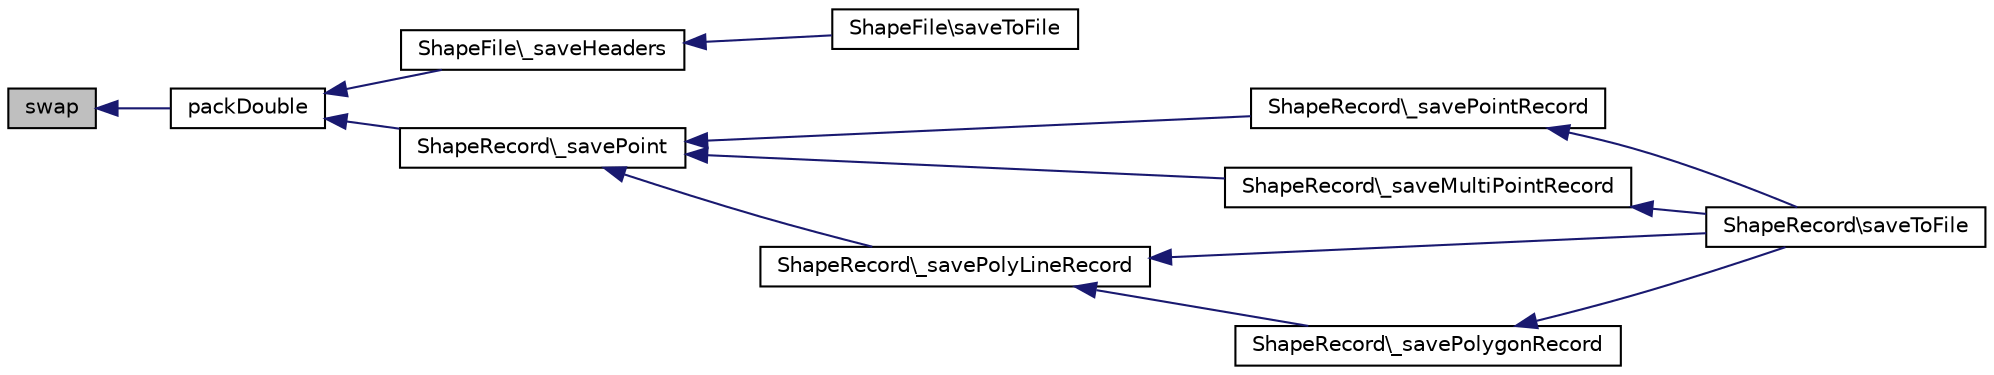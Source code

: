 digraph G
{
  edge [fontname="Helvetica",fontsize="10",labelfontname="Helvetica",labelfontsize="10"];
  node [fontname="Helvetica",fontsize="10",shape=record];
  rankdir="LR";
  Node1 [label="swap",height=0.2,width=0.4,color="black", fillcolor="grey75", style="filled" fontcolor="black"];
  Node1 -> Node2 [dir="back",color="midnightblue",fontsize="10",style="solid",fontname="Helvetica"];
  Node2 [label="packDouble",height=0.2,width=0.4,color="black", fillcolor="white", style="filled",URL="$ShapeFile_8lib_8php.html#a831639e46601808c6b4fa74067668691"];
  Node2 -> Node3 [dir="back",color="midnightblue",fontsize="10",style="solid",fontname="Helvetica"];
  Node3 [label="ShapeFile\\_saveHeaders",height=0.2,width=0.4,color="black", fillcolor="white", style="filled",URL="$classShapeFile.html#abbd77a56ca53b8ba0b9c64cf14a5880d"];
  Node3 -> Node4 [dir="back",color="midnightblue",fontsize="10",style="solid",fontname="Helvetica"];
  Node4 [label="ShapeFile\\saveToFile",height=0.2,width=0.4,color="black", fillcolor="white", style="filled",URL="$classShapeFile.html#ab19e51138790c4375185ba55e0d45e92"];
  Node2 -> Node5 [dir="back",color="midnightblue",fontsize="10",style="solid",fontname="Helvetica"];
  Node5 [label="ShapeRecord\\_savePoint",height=0.2,width=0.4,color="black", fillcolor="white", style="filled",URL="$classShapeRecord.html#a356811f01ba5b7c2fa7777248b63303e"];
  Node5 -> Node6 [dir="back",color="midnightblue",fontsize="10",style="solid",fontname="Helvetica"];
  Node6 [label="ShapeRecord\\_savePointRecord",height=0.2,width=0.4,color="black", fillcolor="white", style="filled",URL="$classShapeRecord.html#a14f81317c2ebd7a2109741597a693f46"];
  Node6 -> Node7 [dir="back",color="midnightblue",fontsize="10",style="solid",fontname="Helvetica"];
  Node7 [label="ShapeRecord\\saveToFile",height=0.2,width=0.4,color="black", fillcolor="white", style="filled",URL="$classShapeRecord.html#addb85d948811b5e31ba3add64d8cc887"];
  Node5 -> Node8 [dir="back",color="midnightblue",fontsize="10",style="solid",fontname="Helvetica"];
  Node8 [label="ShapeRecord\\_saveMultiPointRecord",height=0.2,width=0.4,color="black", fillcolor="white", style="filled",URL="$classShapeRecord.html#aaebe3743276517c522039beb7d9c36b0"];
  Node8 -> Node7 [dir="back",color="midnightblue",fontsize="10",style="solid",fontname="Helvetica"];
  Node5 -> Node9 [dir="back",color="midnightblue",fontsize="10",style="solid",fontname="Helvetica"];
  Node9 [label="ShapeRecord\\_savePolyLineRecord",height=0.2,width=0.4,color="black", fillcolor="white", style="filled",URL="$classShapeRecord.html#ae3747a8916d93df6bd447b45551b441b"];
  Node9 -> Node7 [dir="back",color="midnightblue",fontsize="10",style="solid",fontname="Helvetica"];
  Node9 -> Node10 [dir="back",color="midnightblue",fontsize="10",style="solid",fontname="Helvetica"];
  Node10 [label="ShapeRecord\\_savePolygonRecord",height=0.2,width=0.4,color="black", fillcolor="white", style="filled",URL="$classShapeRecord.html#ad6be706a0179e14e6f724dedcc3a917b"];
  Node10 -> Node7 [dir="back",color="midnightblue",fontsize="10",style="solid",fontname="Helvetica"];
}
